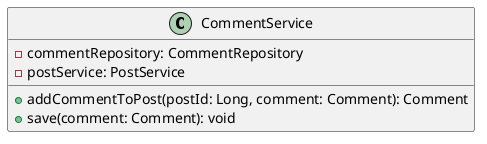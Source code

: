 @startuml
class CommentService [[java:edu.sru.cpsc.webshopping.service.CommentService]] {
	-commentRepository: CommentRepository
	-postService: PostService
	+addCommentToPost(postId: Long, comment: Comment): Comment
	+save(comment: Comment): void
}
@enduml